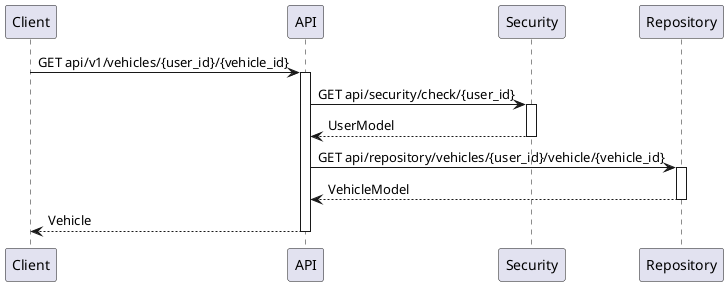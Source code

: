 @startuml


Client -> API: GET api/v1/vehicles/{user_id}/{vehicle_id}
activate API

API -> Security: GET api/security/check/{user_id}
activate Security
API <-- Security: UserModel
deactivate Security

API -> Repository: GET api/repository/vehicles/{user_id}/vehicle/{vehicle_id}
activate Repository
API <-- Repository: VehicleModel
deactivate Repository

Client <-- API: Vehicle
deactivate API

@enduml
